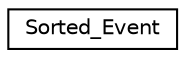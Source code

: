 digraph "Graphical Class Hierarchy"
{
 // LATEX_PDF_SIZE
  edge [fontname="Helvetica",fontsize="10",labelfontname="Helvetica",labelfontsize="10"];
  node [fontname="Helvetica",fontsize="10",shape=record];
  rankdir="LR";
  Node0 [label="Sorted_Event",height=0.2,width=0.4,color="black", fillcolor="white", style="filled",URL="$class_sorted___event.html",tooltip=" "];
}
